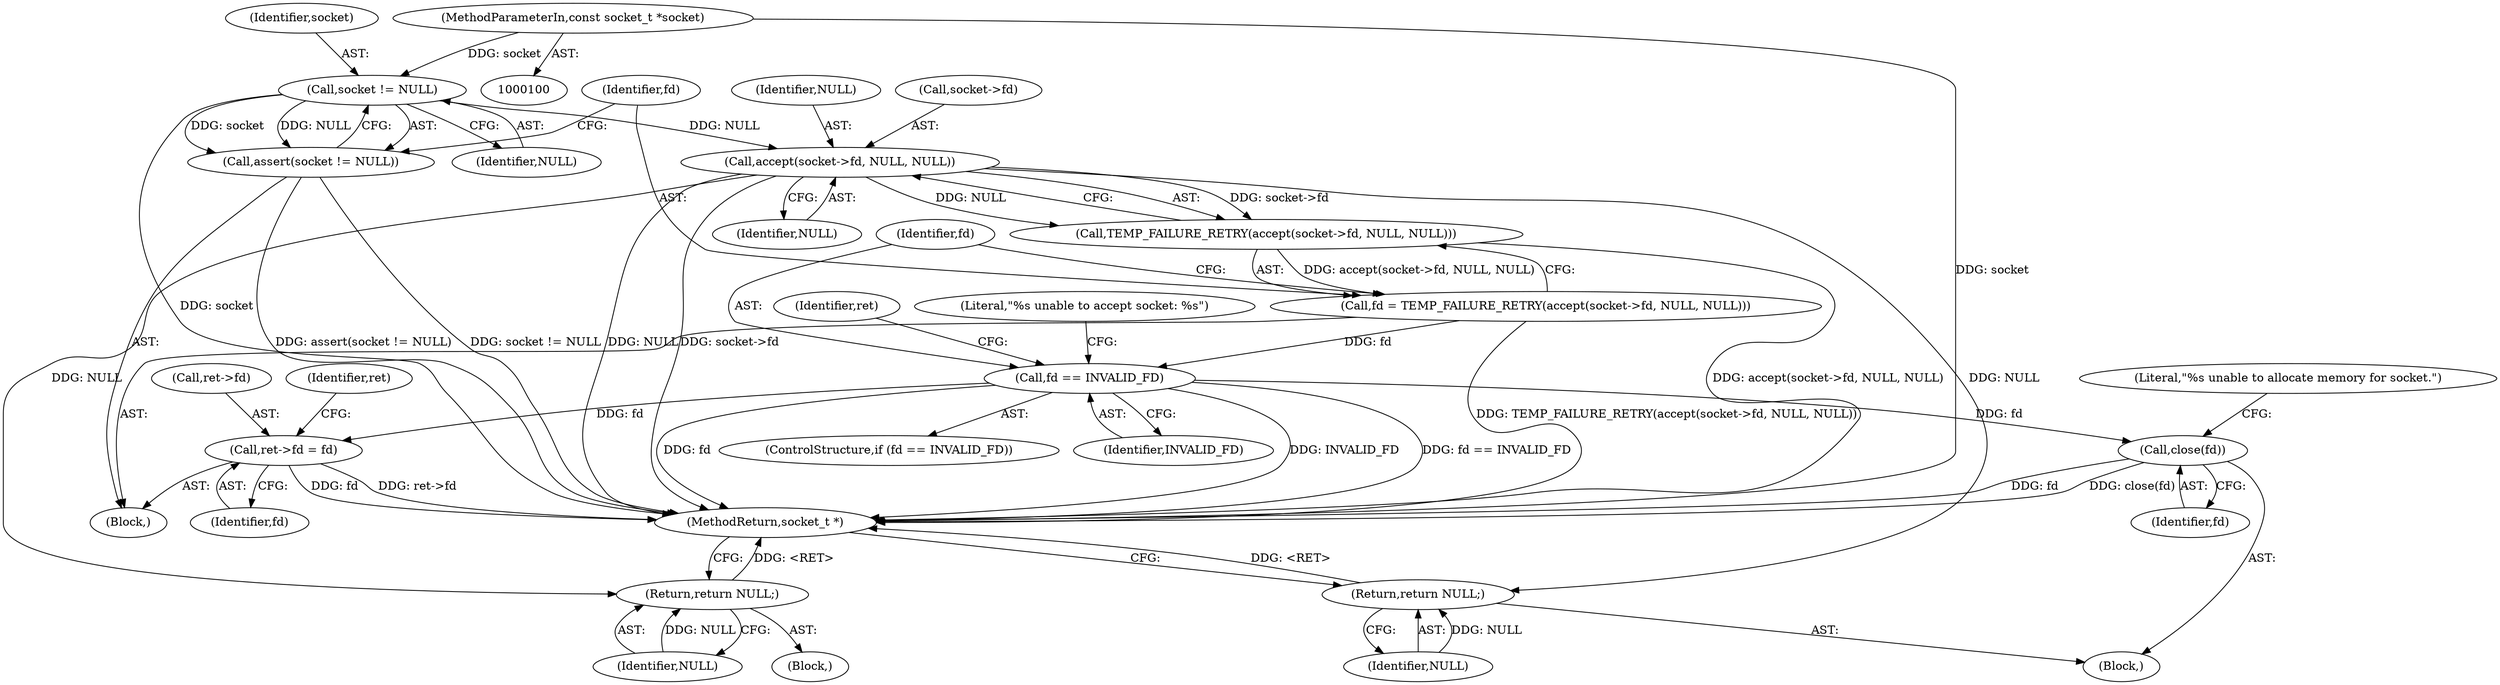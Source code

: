 digraph "0_Android_472271b153c5dc53c28beac55480a8d8434b2d5c_61@pointer" {
"1000101" [label="(MethodParameterIn,const socket_t *socket)"];
"1000104" [label="(Call,socket != NULL)"];
"1000103" [label="(Call,assert(socket != NULL))"];
"1000111" [label="(Call,accept(socket->fd, NULL, NULL))"];
"1000110" [label="(Call,TEMP_FAILURE_RETRY(accept(socket->fd, NULL, NULL)))"];
"1000108" [label="(Call,fd = TEMP_FAILURE_RETRY(accept(socket->fd, NULL, NULL)))"];
"1000118" [label="(Call,fd == INVALID_FD)"];
"1000141" [label="(Call,close(fd))"];
"1000148" [label="(Call,ret->fd = fd)"];
"1000127" [label="(Return,return NULL;)"];
"1000146" [label="(Return,return NULL;)"];
"1000104" [label="(Call,socket != NULL)"];
"1000140" [label="(Block,)"];
"1000110" [label="(Call,TEMP_FAILURE_RETRY(accept(socket->fd, NULL, NULL)))"];
"1000154" [label="(Identifier,ret)"];
"1000148" [label="(Call,ret->fd = fd)"];
"1000116" [label="(Identifier,NULL)"];
"1000117" [label="(ControlStructure,if (fd == INVALID_FD))"];
"1000109" [label="(Identifier,fd)"];
"1000155" [label="(MethodReturn,socket_t *)"];
"1000102" [label="(Block,)"];
"1000128" [label="(Identifier,NULL)"];
"1000147" [label="(Identifier,NULL)"];
"1000112" [label="(Call,socket->fd)"];
"1000142" [label="(Identifier,fd)"];
"1000103" [label="(Call,assert(socket != NULL))"];
"1000127" [label="(Return,return NULL;)"];
"1000119" [label="(Identifier,fd)"];
"1000121" [label="(Block,)"];
"1000144" [label="(Literal,\"%s unable to allocate memory for socket.\")"];
"1000152" [label="(Identifier,fd)"];
"1000146" [label="(Return,return NULL;)"];
"1000118" [label="(Call,fd == INVALID_FD)"];
"1000149" [label="(Call,ret->fd)"];
"1000131" [label="(Identifier,ret)"];
"1000111" [label="(Call,accept(socket->fd, NULL, NULL))"];
"1000108" [label="(Call,fd = TEMP_FAILURE_RETRY(accept(socket->fd, NULL, NULL)))"];
"1000120" [label="(Identifier,INVALID_FD)"];
"1000141" [label="(Call,close(fd))"];
"1000123" [label="(Literal,\"%s unable to accept socket: %s\")"];
"1000105" [label="(Identifier,socket)"];
"1000106" [label="(Identifier,NULL)"];
"1000115" [label="(Identifier,NULL)"];
"1000101" [label="(MethodParameterIn,const socket_t *socket)"];
"1000101" -> "1000100"  [label="AST: "];
"1000101" -> "1000155"  [label="DDG: socket"];
"1000101" -> "1000104"  [label="DDG: socket"];
"1000104" -> "1000103"  [label="AST: "];
"1000104" -> "1000106"  [label="CFG: "];
"1000105" -> "1000104"  [label="AST: "];
"1000106" -> "1000104"  [label="AST: "];
"1000103" -> "1000104"  [label="CFG: "];
"1000104" -> "1000155"  [label="DDG: socket"];
"1000104" -> "1000103"  [label="DDG: socket"];
"1000104" -> "1000103"  [label="DDG: NULL"];
"1000104" -> "1000111"  [label="DDG: NULL"];
"1000103" -> "1000102"  [label="AST: "];
"1000109" -> "1000103"  [label="CFG: "];
"1000103" -> "1000155"  [label="DDG: socket != NULL"];
"1000103" -> "1000155"  [label="DDG: assert(socket != NULL)"];
"1000111" -> "1000110"  [label="AST: "];
"1000111" -> "1000116"  [label="CFG: "];
"1000112" -> "1000111"  [label="AST: "];
"1000115" -> "1000111"  [label="AST: "];
"1000116" -> "1000111"  [label="AST: "];
"1000110" -> "1000111"  [label="CFG: "];
"1000111" -> "1000155"  [label="DDG: NULL"];
"1000111" -> "1000155"  [label="DDG: socket->fd"];
"1000111" -> "1000110"  [label="DDG: socket->fd"];
"1000111" -> "1000110"  [label="DDG: NULL"];
"1000111" -> "1000127"  [label="DDG: NULL"];
"1000111" -> "1000146"  [label="DDG: NULL"];
"1000110" -> "1000108"  [label="AST: "];
"1000108" -> "1000110"  [label="CFG: "];
"1000110" -> "1000155"  [label="DDG: accept(socket->fd, NULL, NULL)"];
"1000110" -> "1000108"  [label="DDG: accept(socket->fd, NULL, NULL)"];
"1000108" -> "1000102"  [label="AST: "];
"1000109" -> "1000108"  [label="AST: "];
"1000119" -> "1000108"  [label="CFG: "];
"1000108" -> "1000155"  [label="DDG: TEMP_FAILURE_RETRY(accept(socket->fd, NULL, NULL))"];
"1000108" -> "1000118"  [label="DDG: fd"];
"1000118" -> "1000117"  [label="AST: "];
"1000118" -> "1000120"  [label="CFG: "];
"1000119" -> "1000118"  [label="AST: "];
"1000120" -> "1000118"  [label="AST: "];
"1000123" -> "1000118"  [label="CFG: "];
"1000131" -> "1000118"  [label="CFG: "];
"1000118" -> "1000155"  [label="DDG: fd == INVALID_FD"];
"1000118" -> "1000155"  [label="DDG: fd"];
"1000118" -> "1000155"  [label="DDG: INVALID_FD"];
"1000118" -> "1000141"  [label="DDG: fd"];
"1000118" -> "1000148"  [label="DDG: fd"];
"1000141" -> "1000140"  [label="AST: "];
"1000141" -> "1000142"  [label="CFG: "];
"1000142" -> "1000141"  [label="AST: "];
"1000144" -> "1000141"  [label="CFG: "];
"1000141" -> "1000155"  [label="DDG: fd"];
"1000141" -> "1000155"  [label="DDG: close(fd)"];
"1000148" -> "1000102"  [label="AST: "];
"1000148" -> "1000152"  [label="CFG: "];
"1000149" -> "1000148"  [label="AST: "];
"1000152" -> "1000148"  [label="AST: "];
"1000154" -> "1000148"  [label="CFG: "];
"1000148" -> "1000155"  [label="DDG: fd"];
"1000148" -> "1000155"  [label="DDG: ret->fd"];
"1000127" -> "1000121"  [label="AST: "];
"1000127" -> "1000128"  [label="CFG: "];
"1000128" -> "1000127"  [label="AST: "];
"1000155" -> "1000127"  [label="CFG: "];
"1000127" -> "1000155"  [label="DDG: <RET>"];
"1000128" -> "1000127"  [label="DDG: NULL"];
"1000146" -> "1000140"  [label="AST: "];
"1000146" -> "1000147"  [label="CFG: "];
"1000147" -> "1000146"  [label="AST: "];
"1000155" -> "1000146"  [label="CFG: "];
"1000146" -> "1000155"  [label="DDG: <RET>"];
"1000147" -> "1000146"  [label="DDG: NULL"];
}
